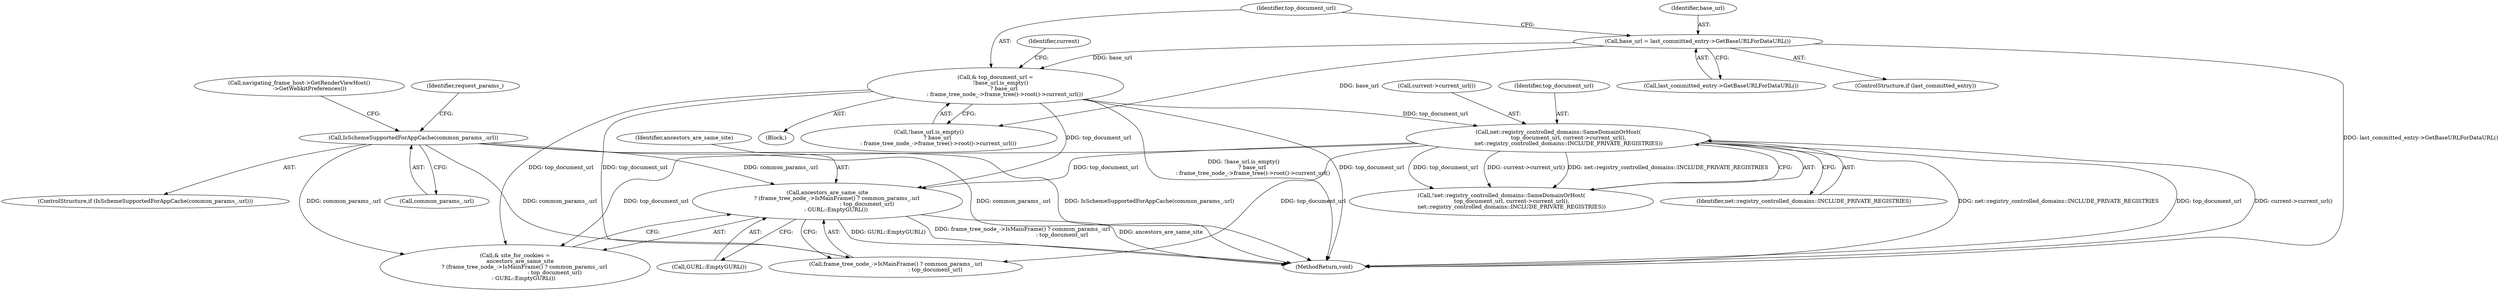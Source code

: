 digraph "1_Chrome_8355de453bb4014b74b2db5d7ca38c5664d65d83@del" {
"1000299" [label="(Call,ancestors_are_same_site\n           ? (frame_tree_node_->IsMainFrame() ? common_params_.url\n                                              : top_document_url)\n          : GURL::EmptyGURL())"];
"1000231" [label="(Call,IsSchemeSupportedForAppCache(common_params_.url))"];
"1000285" [label="(Call,net::registry_controlled_domains::SameDomainOrHost(\n            top_document_url, current->current_url(),\n            net::registry_controlled_domains::INCLUDE_PRIVATE_REGISTRIES))"];
"1000263" [label="(Call,& top_document_url =\n      !base_url.is_empty()\n          ? base_url\n           : frame_tree_node_->frame_tree()->root()->current_url())"];
"1000259" [label="(Call,base_url = last_committed_entry->GetBaseURLForDataURL())"];
"1000300" [label="(Identifier,ancestors_are_same_site)"];
"1000259" [label="(Call,base_url = last_committed_entry->GetBaseURLForDataURL())"];
"1000248" [label="(Identifier,request_params_)"];
"1000272" [label="(Identifier,current)"];
"1000307" [label="(Call,GURL::EmptyGURL())"];
"1000230" [label="(ControlStructure,if (IsSchemeSupportedForAppCache(common_params_.url)))"];
"1000284" [label="(Call,!net::registry_controlled_domains::SameDomainOrHost(\n            top_document_url, current->current_url(),\n            net::registry_controlled_domains::INCLUDE_PRIVATE_REGISTRIES))"];
"1000231" [label="(Call,IsSchemeSupportedForAppCache(common_params_.url))"];
"1000263" [label="(Call,& top_document_url =\n      !base_url.is_empty()\n          ? base_url\n           : frame_tree_node_->frame_tree()->root()->current_url())"];
"1000288" [label="(Identifier,net::registry_controlled_domains::INCLUDE_PRIVATE_REGISTRIES)"];
"1000299" [label="(Call,ancestors_are_same_site\n           ? (frame_tree_node_->IsMainFrame() ? common_params_.url\n                                              : top_document_url)\n          : GURL::EmptyGURL())"];
"1000260" [label="(Identifier,base_url)"];
"1000301" [label="(Call,frame_tree_node_->IsMainFrame() ? common_params_.url\n                                              : top_document_url)"];
"1000261" [label="(Call,last_committed_entry->GetBaseURLForDataURL())"];
"1000264" [label="(Identifier,top_document_url)"];
"1000297" [label="(Call,& site_for_cookies =\n      ancestors_are_same_site\n           ? (frame_tree_node_->IsMainFrame() ? common_params_.url\n                                              : top_document_url)\n          : GURL::EmptyGURL())"];
"1000232" [label="(Call,common_params_.url)"];
"1000285" [label="(Call,net::registry_controlled_domains::SameDomainOrHost(\n            top_document_url, current->current_url(),\n            net::registry_controlled_domains::INCLUDE_PRIVATE_REGISTRIES))"];
"1000386" [label="(MethodReturn,void)"];
"1000103" [label="(Block,)"];
"1000286" [label="(Identifier,top_document_url)"];
"1000287" [label="(Call,current->current_url())"];
"1000265" [label="(Call,!base_url.is_empty()\n          ? base_url\n           : frame_tree_node_->frame_tree()->root()->current_url())"];
"1000257" [label="(ControlStructure,if (last_committed_entry))"];
"1000238" [label="(Call,navigating_frame_host->GetRenderViewHost()\n            ->GetWebkitPreferences())"];
"1000299" -> "1000297"  [label="AST: "];
"1000299" -> "1000301"  [label="CFG: "];
"1000299" -> "1000307"  [label="CFG: "];
"1000300" -> "1000299"  [label="AST: "];
"1000301" -> "1000299"  [label="AST: "];
"1000307" -> "1000299"  [label="AST: "];
"1000297" -> "1000299"  [label="CFG: "];
"1000299" -> "1000386"  [label="DDG: GURL::EmptyGURL()"];
"1000299" -> "1000386"  [label="DDG: frame_tree_node_->IsMainFrame() ? common_params_.url\n                                              : top_document_url"];
"1000299" -> "1000386"  [label="DDG: ancestors_are_same_site"];
"1000231" -> "1000299"  [label="DDG: common_params_.url"];
"1000285" -> "1000299"  [label="DDG: top_document_url"];
"1000263" -> "1000299"  [label="DDG: top_document_url"];
"1000231" -> "1000230"  [label="AST: "];
"1000231" -> "1000232"  [label="CFG: "];
"1000232" -> "1000231"  [label="AST: "];
"1000238" -> "1000231"  [label="CFG: "];
"1000248" -> "1000231"  [label="CFG: "];
"1000231" -> "1000386"  [label="DDG: IsSchemeSupportedForAppCache(common_params_.url)"];
"1000231" -> "1000386"  [label="DDG: common_params_.url"];
"1000231" -> "1000297"  [label="DDG: common_params_.url"];
"1000231" -> "1000301"  [label="DDG: common_params_.url"];
"1000285" -> "1000284"  [label="AST: "];
"1000285" -> "1000288"  [label="CFG: "];
"1000286" -> "1000285"  [label="AST: "];
"1000287" -> "1000285"  [label="AST: "];
"1000288" -> "1000285"  [label="AST: "];
"1000284" -> "1000285"  [label="CFG: "];
"1000285" -> "1000386"  [label="DDG: top_document_url"];
"1000285" -> "1000386"  [label="DDG: current->current_url()"];
"1000285" -> "1000386"  [label="DDG: net::registry_controlled_domains::INCLUDE_PRIVATE_REGISTRIES"];
"1000285" -> "1000284"  [label="DDG: top_document_url"];
"1000285" -> "1000284"  [label="DDG: current->current_url()"];
"1000285" -> "1000284"  [label="DDG: net::registry_controlled_domains::INCLUDE_PRIVATE_REGISTRIES"];
"1000263" -> "1000285"  [label="DDG: top_document_url"];
"1000285" -> "1000297"  [label="DDG: top_document_url"];
"1000285" -> "1000301"  [label="DDG: top_document_url"];
"1000263" -> "1000103"  [label="AST: "];
"1000263" -> "1000265"  [label="CFG: "];
"1000264" -> "1000263"  [label="AST: "];
"1000265" -> "1000263"  [label="AST: "];
"1000272" -> "1000263"  [label="CFG: "];
"1000263" -> "1000386"  [label="DDG: !base_url.is_empty()\n          ? base_url\n           : frame_tree_node_->frame_tree()->root()->current_url()"];
"1000263" -> "1000386"  [label="DDG: top_document_url"];
"1000259" -> "1000263"  [label="DDG: base_url"];
"1000263" -> "1000297"  [label="DDG: top_document_url"];
"1000263" -> "1000301"  [label="DDG: top_document_url"];
"1000259" -> "1000257"  [label="AST: "];
"1000259" -> "1000261"  [label="CFG: "];
"1000260" -> "1000259"  [label="AST: "];
"1000261" -> "1000259"  [label="AST: "];
"1000264" -> "1000259"  [label="CFG: "];
"1000259" -> "1000386"  [label="DDG: last_committed_entry->GetBaseURLForDataURL()"];
"1000259" -> "1000265"  [label="DDG: base_url"];
}
